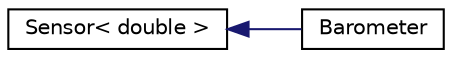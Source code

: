 digraph "Graphical Class Hierarchy"
{
 // LATEX_PDF_SIZE
  edge [fontname="Helvetica",fontsize="10",labelfontname="Helvetica",labelfontsize="10"];
  node [fontname="Helvetica",fontsize="10",shape=record];
  rankdir="LR";
  Node0 [label="Sensor\< double \>",height=0.2,width=0.4,color="black", fillcolor="white", style="filled",URL="$class_sensor.html",tooltip=" "];
  Node0 -> Node1 [dir="back",color="midnightblue",fontsize="10",style="solid",fontname="Helvetica"];
  Node1 [label="Barometer",height=0.2,width=0.4,color="black", fillcolor="white", style="filled",URL="$class_barometer.html",tooltip="Representation of barometer."];
}
